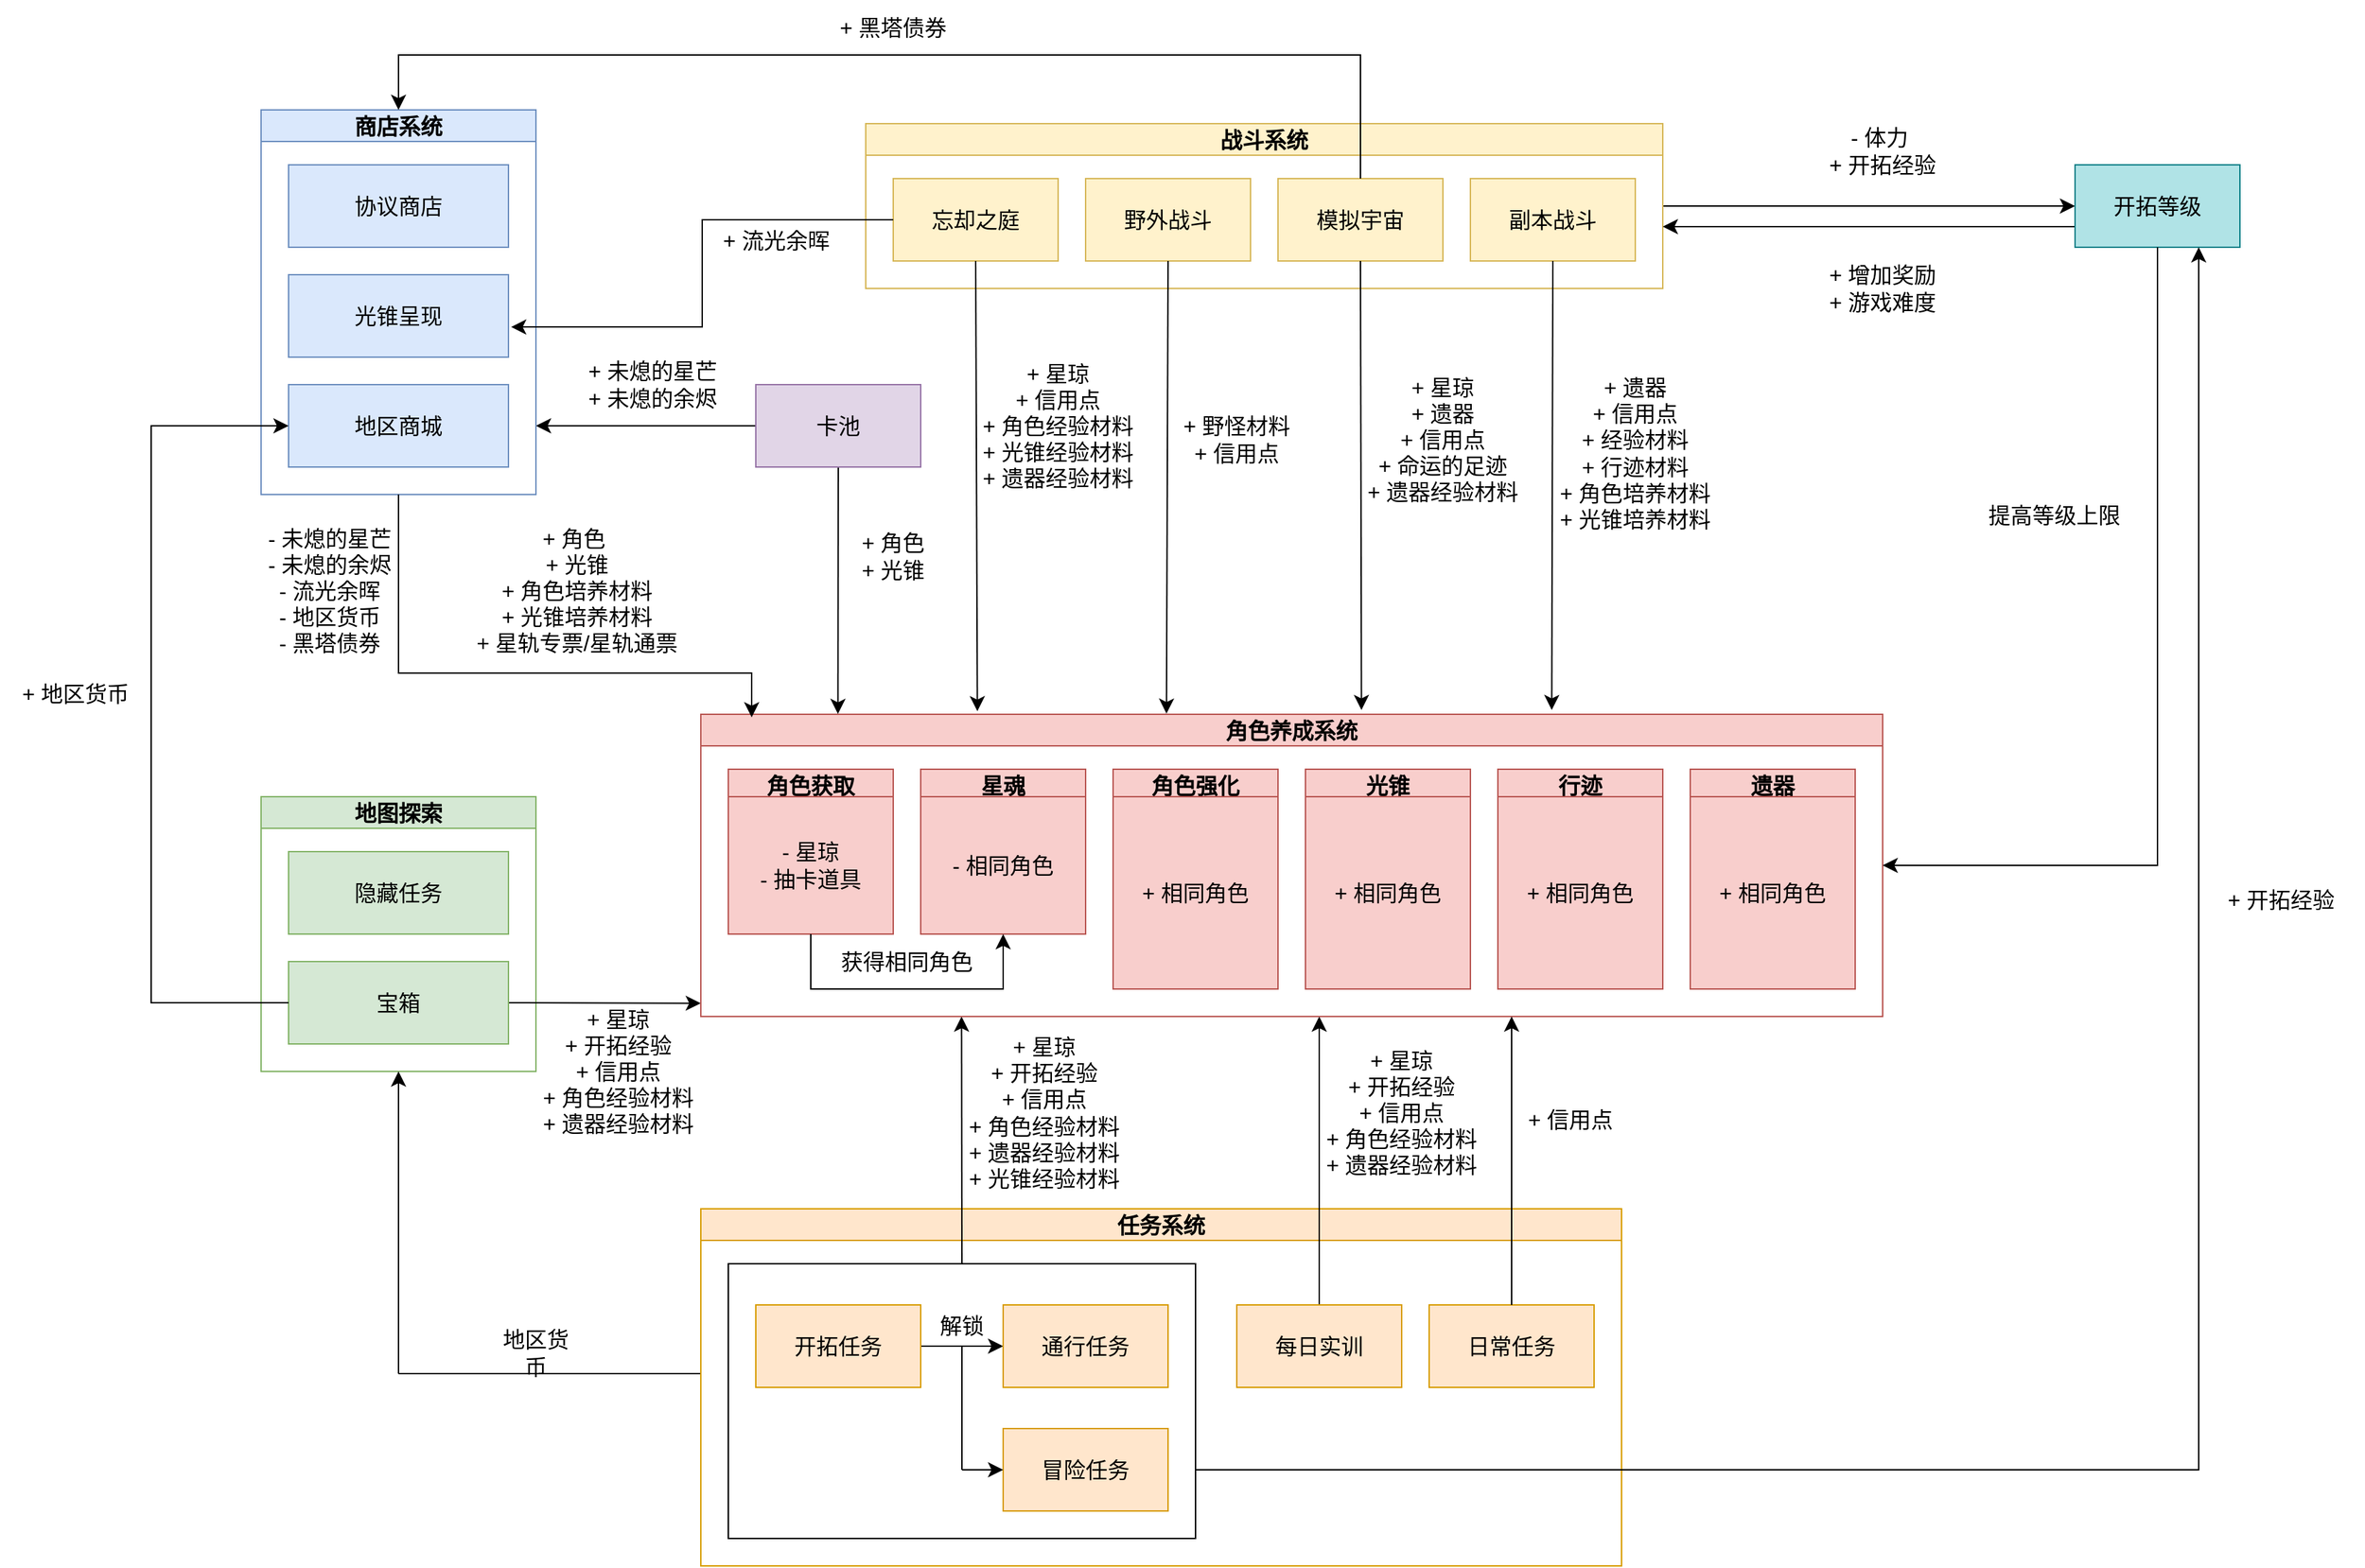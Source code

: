 <mxfile version="21.6.1" type="device">
  <diagram name="第 1 页" id="MhETuVyxjPG7NHYK42NK">
    <mxGraphModel dx="1982" dy="2124" grid="1" gridSize="10" guides="1" tooltips="1" connect="1" arrows="1" fold="1" page="0" pageScale="1" pageWidth="1169" pageHeight="1654" math="0" shadow="0">
      <root>
        <mxCell id="0" />
        <mxCell id="1" parent="0" />
        <mxCell id="vCWMsVKqXc2wzSp4FVHM-1" value="地图探索" style="swimlane;whiteSpace=wrap;html=1;fontSize=16;fillColor=#d5e8d4;strokeColor=#82b366;" vertex="1" parent="1">
          <mxGeometry x="-40" y="140" width="200" height="200" as="geometry" />
        </mxCell>
        <mxCell id="vCWMsVKqXc2wzSp4FVHM-2" value="隐藏任务" style="rounded=0;whiteSpace=wrap;html=1;fontSize=16;fillColor=#d5e8d4;strokeColor=#82b366;" vertex="1" parent="vCWMsVKqXc2wzSp4FVHM-1">
          <mxGeometry x="20" y="40" width="160" height="60" as="geometry" />
        </mxCell>
        <mxCell id="vCWMsVKqXc2wzSp4FVHM-82" style="edgeStyle=none;curved=1;rounded=0;orthogonalLoop=1;jettySize=auto;html=1;exitX=1;exitY=0.5;exitDx=0;exitDy=0;fontSize=12;startSize=8;endSize=8;" edge="1" parent="vCWMsVKqXc2wzSp4FVHM-1" source="vCWMsVKqXc2wzSp4FVHM-3">
          <mxGeometry relative="1" as="geometry">
            <mxPoint x="320" y="150.333" as="targetPoint" />
          </mxGeometry>
        </mxCell>
        <mxCell id="vCWMsVKqXc2wzSp4FVHM-3" value="宝箱" style="rounded=0;whiteSpace=wrap;html=1;fontSize=16;fillColor=#d5e8d4;strokeColor=#82b366;" vertex="1" parent="vCWMsVKqXc2wzSp4FVHM-1">
          <mxGeometry x="20" y="120" width="160" height="60" as="geometry" />
        </mxCell>
        <mxCell id="vCWMsVKqXc2wzSp4FVHM-10" value="+ 地区货币" style="text;html=1;strokeColor=none;fillColor=none;align=center;verticalAlign=middle;whiteSpace=wrap;rounded=0;fontSize=16;" vertex="1" parent="1">
          <mxGeometry x="-230" y="50" width="110" height="30" as="geometry" />
        </mxCell>
        <mxCell id="vCWMsVKqXc2wzSp4FVHM-14" value="" style="endArrow=none;html=1;rounded=0;fontSize=12;startSize=8;endSize=8;curved=1;" edge="1" parent="1">
          <mxGeometry width="50" height="50" relative="1" as="geometry">
            <mxPoint x="60" y="560" as="sourcePoint" />
            <mxPoint x="280" y="560" as="targetPoint" />
          </mxGeometry>
        </mxCell>
        <mxCell id="vCWMsVKqXc2wzSp4FVHM-15" value="任务系统" style="swimlane;whiteSpace=wrap;html=1;fontSize=16;fillColor=#ffe6cc;strokeColor=#d79b00;" vertex="1" parent="1">
          <mxGeometry x="280" y="440" width="670" height="260" as="geometry" />
        </mxCell>
        <mxCell id="vCWMsVKqXc2wzSp4FVHM-73" style="edgeStyle=none;curved=1;rounded=0;orthogonalLoop=1;jettySize=auto;html=1;exitX=0.5;exitY=0;exitDx=0;exitDy=0;fontSize=12;startSize=8;endSize=8;" edge="1" parent="vCWMsVKqXc2wzSp4FVHM-15" source="vCWMsVKqXc2wzSp4FVHM-59">
          <mxGeometry relative="1" as="geometry">
            <mxPoint x="189.714" y="-140" as="targetPoint" />
          </mxGeometry>
        </mxCell>
        <mxCell id="vCWMsVKqXc2wzSp4FVHM-59" value="" style="rounded=0;whiteSpace=wrap;html=1;fontSize=16;" vertex="1" parent="vCWMsVKqXc2wzSp4FVHM-15">
          <mxGeometry x="20" y="40" width="340" height="200" as="geometry" />
        </mxCell>
        <mxCell id="vCWMsVKqXc2wzSp4FVHM-24" style="edgeStyle=none;curved=1;rounded=0;orthogonalLoop=1;jettySize=auto;html=1;exitX=1;exitY=0.5;exitDx=0;exitDy=0;entryX=0;entryY=0.5;entryDx=0;entryDy=0;fontSize=12;startSize=8;endSize=8;" edge="1" parent="vCWMsVKqXc2wzSp4FVHM-15" source="vCWMsVKqXc2wzSp4FVHM-19" target="vCWMsVKqXc2wzSp4FVHM-23">
          <mxGeometry relative="1" as="geometry" />
        </mxCell>
        <mxCell id="vCWMsVKqXc2wzSp4FVHM-19" value="开拓任务" style="rounded=0;whiteSpace=wrap;html=1;fontSize=16;fillColor=#ffe6cc;strokeColor=#d79b00;" vertex="1" parent="vCWMsVKqXc2wzSp4FVHM-15">
          <mxGeometry x="40" y="70" width="120" height="60" as="geometry" />
        </mxCell>
        <mxCell id="vCWMsVKqXc2wzSp4FVHM-23" value="通行任务" style="rounded=0;whiteSpace=wrap;html=1;fontSize=16;fillColor=#ffe6cc;strokeColor=#d79b00;" vertex="1" parent="vCWMsVKqXc2wzSp4FVHM-15">
          <mxGeometry x="220" y="70" width="120" height="60" as="geometry" />
        </mxCell>
        <mxCell id="vCWMsVKqXc2wzSp4FVHM-22" value="冒险任务" style="rounded=0;whiteSpace=wrap;html=1;fontSize=16;fillColor=#ffe6cc;strokeColor=#d79b00;" vertex="1" parent="vCWMsVKqXc2wzSp4FVHM-15">
          <mxGeometry x="220" y="160" width="120" height="60" as="geometry" />
        </mxCell>
        <mxCell id="vCWMsVKqXc2wzSp4FVHM-25" value="解锁" style="text;html=1;strokeColor=none;fillColor=none;align=center;verticalAlign=middle;whiteSpace=wrap;rounded=0;fontSize=16;" vertex="1" parent="vCWMsVKqXc2wzSp4FVHM-15">
          <mxGeometry x="160" y="70" width="60" height="30" as="geometry" />
        </mxCell>
        <mxCell id="vCWMsVKqXc2wzSp4FVHM-70" style="edgeStyle=none;curved=1;rounded=0;orthogonalLoop=1;jettySize=auto;html=1;exitX=0.5;exitY=0;exitDx=0;exitDy=0;fontSize=12;startSize=8;endSize=8;" edge="1" parent="vCWMsVKqXc2wzSp4FVHM-15" source="vCWMsVKqXc2wzSp4FVHM-64">
          <mxGeometry relative="1" as="geometry">
            <mxPoint x="450" y="-140" as="targetPoint" />
          </mxGeometry>
        </mxCell>
        <mxCell id="vCWMsVKqXc2wzSp4FVHM-64" value="每日实训" style="rounded=0;whiteSpace=wrap;html=1;fontSize=16;fillColor=#ffe6cc;strokeColor=#d79b00;" vertex="1" parent="vCWMsVKqXc2wzSp4FVHM-15">
          <mxGeometry x="390" y="70" width="120" height="60" as="geometry" />
        </mxCell>
        <mxCell id="vCWMsVKqXc2wzSp4FVHM-65" value="日常任务" style="rounded=0;whiteSpace=wrap;html=1;fontSize=16;fillColor=#ffe6cc;strokeColor=#d79b00;" vertex="1" parent="vCWMsVKqXc2wzSp4FVHM-15">
          <mxGeometry x="530" y="70" width="120" height="60" as="geometry" />
        </mxCell>
        <mxCell id="vCWMsVKqXc2wzSp4FVHM-16" value="" style="endArrow=classic;html=1;rounded=0;fontSize=12;startSize=8;endSize=8;curved=1;entryX=0.5;entryY=1;entryDx=0;entryDy=0;" edge="1" parent="1" target="vCWMsVKqXc2wzSp4FVHM-1">
          <mxGeometry width="50" height="50" relative="1" as="geometry">
            <mxPoint x="60" y="560" as="sourcePoint" />
            <mxPoint x="400" y="500" as="targetPoint" />
          </mxGeometry>
        </mxCell>
        <mxCell id="vCWMsVKqXc2wzSp4FVHM-26" value="" style="endArrow=none;html=1;rounded=0;fontSize=12;startSize=8;endSize=8;curved=1;entryX=0.5;entryY=1;entryDx=0;entryDy=0;" edge="1" parent="1" target="vCWMsVKqXc2wzSp4FVHM-25">
          <mxGeometry width="50" height="50" relative="1" as="geometry">
            <mxPoint x="470" y="630" as="sourcePoint" />
            <mxPoint x="480" y="520" as="targetPoint" />
          </mxGeometry>
        </mxCell>
        <mxCell id="vCWMsVKqXc2wzSp4FVHM-27" value="" style="endArrow=classic;html=1;rounded=0;fontSize=12;startSize=8;endSize=8;curved=1;entryX=0;entryY=0.5;entryDx=0;entryDy=0;" edge="1" parent="1" target="vCWMsVKqXc2wzSp4FVHM-22">
          <mxGeometry width="50" height="50" relative="1" as="geometry">
            <mxPoint x="470" y="630" as="sourcePoint" />
            <mxPoint x="480" y="520" as="targetPoint" />
          </mxGeometry>
        </mxCell>
        <mxCell id="vCWMsVKqXc2wzSp4FVHM-28" value="地区货币" style="text;html=1;strokeColor=none;fillColor=none;align=center;verticalAlign=middle;whiteSpace=wrap;rounded=0;fontSize=16;" vertex="1" parent="1">
          <mxGeometry x="130" y="530" width="60" height="30" as="geometry" />
        </mxCell>
        <mxCell id="vCWMsVKqXc2wzSp4FVHM-31" value="角色养成系统" style="swimlane;whiteSpace=wrap;html=1;fontSize=16;fillColor=#f8cecc;strokeColor=#b85450;" vertex="1" parent="1">
          <mxGeometry x="280" y="80" width="860" height="220" as="geometry" />
        </mxCell>
        <mxCell id="vCWMsVKqXc2wzSp4FVHM-32" value="角色获取" style="swimlane;whiteSpace=wrap;html=1;fontSize=16;fillColor=#f8cecc;strokeColor=#b85450;" vertex="1" parent="vCWMsVKqXc2wzSp4FVHM-31">
          <mxGeometry x="20" y="40" width="120" height="120" as="geometry" />
        </mxCell>
        <mxCell id="vCWMsVKqXc2wzSp4FVHM-33" value="- 星琼&lt;br&gt;- 抽卡道具" style="text;html=1;strokeColor=#b85450;fillColor=#f8cecc;align=center;verticalAlign=middle;whiteSpace=wrap;rounded=0;fontSize=16;" vertex="1" parent="vCWMsVKqXc2wzSp4FVHM-32">
          <mxGeometry y="20" width="120" height="100" as="geometry" />
        </mxCell>
        <mxCell id="vCWMsVKqXc2wzSp4FVHM-109" style="edgeStyle=none;curved=1;rounded=0;orthogonalLoop=1;jettySize=auto;html=1;exitX=0.5;exitY=1;exitDx=0;exitDy=0;fontSize=12;startSize=8;endSize=8;" edge="1" parent="vCWMsVKqXc2wzSp4FVHM-32" source="vCWMsVKqXc2wzSp4FVHM-33" target="vCWMsVKqXc2wzSp4FVHM-33">
          <mxGeometry relative="1" as="geometry" />
        </mxCell>
        <mxCell id="vCWMsVKqXc2wzSp4FVHM-37" value="星魂" style="swimlane;whiteSpace=wrap;html=1;fontSize=16;fillColor=#f8cecc;strokeColor=#b85450;" vertex="1" parent="vCWMsVKqXc2wzSp4FVHM-31">
          <mxGeometry x="160" y="40" width="120" height="120" as="geometry" />
        </mxCell>
        <mxCell id="vCWMsVKqXc2wzSp4FVHM-38" value="- 相同角色" style="text;html=1;strokeColor=#b85450;fillColor=#f8cecc;align=center;verticalAlign=middle;whiteSpace=wrap;rounded=0;fontSize=16;" vertex="1" parent="vCWMsVKqXc2wzSp4FVHM-37">
          <mxGeometry y="20" width="120" height="100" as="geometry" />
        </mxCell>
        <mxCell id="vCWMsVKqXc2wzSp4FVHM-40" value="角色强化" style="swimlane;whiteSpace=wrap;html=1;fontSize=16;fillColor=#f8cecc;strokeColor=#b85450;" vertex="1" parent="vCWMsVKqXc2wzSp4FVHM-31">
          <mxGeometry x="300" y="40" width="120" height="160" as="geometry" />
        </mxCell>
        <mxCell id="vCWMsVKqXc2wzSp4FVHM-41" value="+ 相同角色" style="text;html=1;strokeColor=#b85450;fillColor=#f8cecc;align=center;verticalAlign=middle;whiteSpace=wrap;rounded=0;fontSize=16;" vertex="1" parent="vCWMsVKqXc2wzSp4FVHM-40">
          <mxGeometry y="20" width="120" height="140" as="geometry" />
        </mxCell>
        <mxCell id="vCWMsVKqXc2wzSp4FVHM-43" value="光锥" style="swimlane;whiteSpace=wrap;html=1;fontSize=16;fillColor=#f8cecc;strokeColor=#b85450;" vertex="1" parent="vCWMsVKqXc2wzSp4FVHM-31">
          <mxGeometry x="440" y="40" width="120" height="160" as="geometry" />
        </mxCell>
        <mxCell id="vCWMsVKqXc2wzSp4FVHM-44" value="+ 相同角色" style="text;html=1;strokeColor=#b85450;fillColor=#f8cecc;align=center;verticalAlign=middle;whiteSpace=wrap;rounded=0;fontSize=16;" vertex="1" parent="vCWMsVKqXc2wzSp4FVHM-43">
          <mxGeometry y="20" width="120" height="140" as="geometry" />
        </mxCell>
        <mxCell id="vCWMsVKqXc2wzSp4FVHM-47" value="遗器" style="swimlane;whiteSpace=wrap;html=1;fontSize=16;fillColor=#f8cecc;strokeColor=#b85450;" vertex="1" parent="vCWMsVKqXc2wzSp4FVHM-31">
          <mxGeometry x="720" y="40" width="120" height="160" as="geometry" />
        </mxCell>
        <mxCell id="vCWMsVKqXc2wzSp4FVHM-48" value="+ 相同角色" style="text;html=1;strokeColor=#b85450;fillColor=#f8cecc;align=center;verticalAlign=middle;whiteSpace=wrap;rounded=0;fontSize=16;" vertex="1" parent="vCWMsVKqXc2wzSp4FVHM-47">
          <mxGeometry y="20" width="120" height="140" as="geometry" />
        </mxCell>
        <mxCell id="vCWMsVKqXc2wzSp4FVHM-111" value="" style="edgeStyle=elbowEdgeStyle;elbow=vertical;endArrow=classic;html=1;curved=0;rounded=0;endSize=8;startSize=8;fontSize=12;entryX=0.5;entryY=1;entryDx=0;entryDy=0;exitX=0.5;exitY=1;exitDx=0;exitDy=0;" edge="1" parent="vCWMsVKqXc2wzSp4FVHM-31" source="vCWMsVKqXc2wzSp4FVHM-33" target="vCWMsVKqXc2wzSp4FVHM-38">
          <mxGeometry width="50" height="50" relative="1" as="geometry">
            <mxPoint x="230" y="100" as="sourcePoint" />
            <mxPoint x="280" y="50" as="targetPoint" />
            <Array as="points">
              <mxPoint x="160" y="200" />
            </Array>
          </mxGeometry>
        </mxCell>
        <mxCell id="vCWMsVKqXc2wzSp4FVHM-112" value="获得相同角色" style="text;html=1;strokeColor=none;fillColor=none;align=center;verticalAlign=middle;whiteSpace=wrap;rounded=0;fontSize=16;" vertex="1" parent="vCWMsVKqXc2wzSp4FVHM-31">
          <mxGeometry x="90" y="160" width="120" height="40" as="geometry" />
        </mxCell>
        <mxCell id="vCWMsVKqXc2wzSp4FVHM-45" value="行迹" style="swimlane;whiteSpace=wrap;html=1;fontSize=16;fillColor=#f8cecc;strokeColor=#b85450;" vertex="1" parent="1">
          <mxGeometry x="860" y="120" width="120" height="160" as="geometry" />
        </mxCell>
        <mxCell id="vCWMsVKqXc2wzSp4FVHM-46" value="+ 相同角色" style="text;html=1;strokeColor=#b85450;fillColor=#f8cecc;align=center;verticalAlign=middle;whiteSpace=wrap;rounded=0;fontSize=16;" vertex="1" parent="vCWMsVKqXc2wzSp4FVHM-45">
          <mxGeometry y="20" width="120" height="140" as="geometry" />
        </mxCell>
        <mxCell id="vCWMsVKqXc2wzSp4FVHM-133" style="edgeStyle=none;curved=1;rounded=0;orthogonalLoop=1;jettySize=auto;html=1;exitX=1;exitY=0.5;exitDx=0;exitDy=0;entryX=0;entryY=0.5;entryDx=0;entryDy=0;fontSize=12;startSize=8;endSize=8;" edge="1" parent="1" source="vCWMsVKqXc2wzSp4FVHM-49" target="vCWMsVKqXc2wzSp4FVHM-57">
          <mxGeometry relative="1" as="geometry" />
        </mxCell>
        <mxCell id="vCWMsVKqXc2wzSp4FVHM-49" value="战斗系统" style="swimlane;whiteSpace=wrap;html=1;fontSize=16;fillColor=#fff2cc;strokeColor=#d6b656;" vertex="1" parent="1">
          <mxGeometry x="400" y="-350" width="580" height="120" as="geometry" />
        </mxCell>
        <mxCell id="vCWMsVKqXc2wzSp4FVHM-51" value="忘却之庭" style="rounded=0;whiteSpace=wrap;html=1;fontSize=16;fillColor=#fff2cc;strokeColor=#d6b656;" vertex="1" parent="vCWMsVKqXc2wzSp4FVHM-49">
          <mxGeometry x="20" y="40" width="120" height="60" as="geometry" />
        </mxCell>
        <mxCell id="vCWMsVKqXc2wzSp4FVHM-52" value="野外战斗" style="rounded=0;whiteSpace=wrap;html=1;fontSize=16;fillColor=#fff2cc;strokeColor=#d6b656;" vertex="1" parent="vCWMsVKqXc2wzSp4FVHM-49">
          <mxGeometry x="160" y="40" width="120" height="60" as="geometry" />
        </mxCell>
        <mxCell id="vCWMsVKqXc2wzSp4FVHM-53" value="模拟宇宙" style="rounded=0;whiteSpace=wrap;html=1;fontSize=16;fillColor=#fff2cc;strokeColor=#d6b656;" vertex="1" parent="vCWMsVKqXc2wzSp4FVHM-49">
          <mxGeometry x="300" y="40" width="120" height="60" as="geometry" />
        </mxCell>
        <mxCell id="vCWMsVKqXc2wzSp4FVHM-54" value="副本战斗" style="rounded=0;whiteSpace=wrap;html=1;fontSize=16;fillColor=#fff2cc;strokeColor=#d6b656;" vertex="1" parent="vCWMsVKqXc2wzSp4FVHM-49">
          <mxGeometry x="440" y="40" width="120" height="60" as="geometry" />
        </mxCell>
        <mxCell id="vCWMsVKqXc2wzSp4FVHM-61" style="edgeStyle=none;curved=1;rounded=0;orthogonalLoop=1;jettySize=auto;html=1;exitX=0;exitY=0.75;exitDx=0;exitDy=0;fontSize=12;startSize=8;endSize=8;" edge="1" parent="1" source="vCWMsVKqXc2wzSp4FVHM-57">
          <mxGeometry relative="1" as="geometry">
            <mxPoint x="980" y="-275" as="targetPoint" />
          </mxGeometry>
        </mxCell>
        <mxCell id="vCWMsVKqXc2wzSp4FVHM-57" value="开拓等级" style="rounded=0;whiteSpace=wrap;html=1;fontSize=16;fillColor=#b0e3e6;strokeColor=#0e8088;" vertex="1" parent="1">
          <mxGeometry x="1280" y="-320" width="120" height="60" as="geometry" />
        </mxCell>
        <mxCell id="vCWMsVKqXc2wzSp4FVHM-58" value="" style="edgeStyle=segmentEdgeStyle;endArrow=classic;html=1;curved=0;rounded=0;endSize=8;startSize=8;fontSize=12;entryX=0.75;entryY=1;entryDx=0;entryDy=0;exitX=1;exitY=0.75;exitDx=0;exitDy=0;" edge="1" parent="1" source="vCWMsVKqXc2wzSp4FVHM-59" target="vCWMsVKqXc2wzSp4FVHM-57">
          <mxGeometry width="50" height="50" relative="1" as="geometry">
            <mxPoint x="990" y="230" as="sourcePoint" />
            <mxPoint x="1040" y="180" as="targetPoint" />
          </mxGeometry>
        </mxCell>
        <mxCell id="vCWMsVKqXc2wzSp4FVHM-60" value="+ 开拓经验" style="text;html=1;strokeColor=none;fillColor=none;align=center;verticalAlign=middle;whiteSpace=wrap;rounded=0;fontSize=16;" vertex="1" parent="1">
          <mxGeometry x="1370" y="200" width="120" height="30" as="geometry" />
        </mxCell>
        <mxCell id="vCWMsVKqXc2wzSp4FVHM-62" value="+ 增加奖励&lt;br&gt;+ 游戏难度" style="text;html=1;strokeColor=none;fillColor=none;align=center;verticalAlign=middle;whiteSpace=wrap;rounded=0;fontSize=16;" vertex="1" parent="1">
          <mxGeometry x="1080" y="-260" width="120" height="60" as="geometry" />
        </mxCell>
        <mxCell id="vCWMsVKqXc2wzSp4FVHM-67" style="edgeStyle=none;curved=1;rounded=0;orthogonalLoop=1;jettySize=auto;html=1;exitX=0.5;exitY=0;exitDx=0;exitDy=0;fontSize=12;startSize=8;endSize=8;" edge="1" parent="1" source="vCWMsVKqXc2wzSp4FVHM-65">
          <mxGeometry relative="1" as="geometry">
            <mxPoint x="870" y="300" as="targetPoint" />
          </mxGeometry>
        </mxCell>
        <mxCell id="vCWMsVKqXc2wzSp4FVHM-69" value="+ 信用点" style="text;html=1;strokeColor=none;fillColor=none;align=left;verticalAlign=middle;whiteSpace=wrap;rounded=0;fontSize=16;" vertex="1" parent="1">
          <mxGeometry x="880" y="360" width="90" height="30" as="geometry" />
        </mxCell>
        <mxCell id="vCWMsVKqXc2wzSp4FVHM-71" value="+ 星琼&lt;br&gt;+ 开拓经验&lt;br&gt;+ 信用点&lt;br&gt;+ 角色经验材料&lt;br&gt;+ 遗器经验材料" style="text;html=1;strokeColor=none;fillColor=none;align=center;verticalAlign=middle;whiteSpace=wrap;rounded=0;fontSize=16;" vertex="1" parent="1">
          <mxGeometry x="730" y="300" width="120" height="140" as="geometry" />
        </mxCell>
        <mxCell id="vCWMsVKqXc2wzSp4FVHM-74" value="+ 星琼&lt;br&gt;+ 开拓经验&lt;br&gt;+ 信用点&lt;br&gt;+ 角色经验材料&lt;br&gt;+ 遗器经验材料&lt;br&gt;+ 光锥经验材料" style="text;html=1;strokeColor=none;fillColor=none;align=center;verticalAlign=middle;whiteSpace=wrap;rounded=0;fontSize=16;" vertex="1" parent="1">
          <mxGeometry x="470" y="300" width="120" height="140" as="geometry" />
        </mxCell>
        <mxCell id="vCWMsVKqXc2wzSp4FVHM-83" value="+ 星琼&lt;br&gt;+ 开拓经验&lt;br&gt;+ 信用点&lt;br&gt;+ 角色经验材料&lt;br&gt;+ 遗器经验材料" style="text;html=1;strokeColor=none;fillColor=none;align=center;verticalAlign=middle;whiteSpace=wrap;rounded=0;fontSize=16;" vertex="1" parent="1">
          <mxGeometry x="160" y="270" width="120" height="140" as="geometry" />
        </mxCell>
        <mxCell id="vCWMsVKqXc2wzSp4FVHM-87" style="edgeStyle=none;curved=1;rounded=0;orthogonalLoop=1;jettySize=auto;html=1;exitX=0.5;exitY=1;exitDx=0;exitDy=0;entryX=0.234;entryY=-0.01;entryDx=0;entryDy=0;entryPerimeter=0;fontSize=12;startSize=8;endSize=8;" edge="1" parent="1" source="vCWMsVKqXc2wzSp4FVHM-51" target="vCWMsVKqXc2wzSp4FVHM-31">
          <mxGeometry relative="1" as="geometry" />
        </mxCell>
        <mxCell id="vCWMsVKqXc2wzSp4FVHM-90" style="edgeStyle=none;curved=1;rounded=0;orthogonalLoop=1;jettySize=auto;html=1;exitX=0.5;exitY=1;exitDx=0;exitDy=0;entryX=0.116;entryY=-0.001;entryDx=0;entryDy=0;entryPerimeter=0;fontSize=12;startSize=8;endSize=8;" edge="1" parent="1" target="vCWMsVKqXc2wzSp4FVHM-31">
          <mxGeometry relative="1" as="geometry">
            <mxPoint x="380" y="-100.0" as="sourcePoint" />
          </mxGeometry>
        </mxCell>
        <mxCell id="vCWMsVKqXc2wzSp4FVHM-93" style="edgeStyle=none;curved=1;rounded=0;orthogonalLoop=1;jettySize=auto;html=1;exitX=0;exitY=0.5;exitDx=0;exitDy=0;fontSize=12;startSize=8;endSize=8;" edge="1" parent="1">
          <mxGeometry relative="1" as="geometry">
            <mxPoint x="320" y="-130.0" as="sourcePoint" />
            <mxPoint x="160" y="-130" as="targetPoint" />
          </mxGeometry>
        </mxCell>
        <mxCell id="vCWMsVKqXc2wzSp4FVHM-91" value="+ 角色&lt;br&gt;+ 光锥" style="text;html=1;strokeColor=none;fillColor=none;align=center;verticalAlign=middle;whiteSpace=wrap;rounded=0;fontSize=16;" vertex="1" parent="1">
          <mxGeometry x="380" y="-70" width="80" height="70" as="geometry" />
        </mxCell>
        <mxCell id="vCWMsVKqXc2wzSp4FVHM-92" value="商店系统" style="swimlane;whiteSpace=wrap;html=1;fontSize=16;fillColor=#dae8fc;strokeColor=#6c8ebf;" vertex="1" parent="1">
          <mxGeometry x="-40" y="-360" width="200" height="280" as="geometry" />
        </mxCell>
        <mxCell id="vCWMsVKqXc2wzSp4FVHM-4" value="地区商城" style="rounded=0;whiteSpace=wrap;html=1;fontSize=16;fillColor=#dae8fc;strokeColor=#6c8ebf;" vertex="1" parent="vCWMsVKqXc2wzSp4FVHM-92">
          <mxGeometry x="20" y="200" width="160" height="60" as="geometry" />
        </mxCell>
        <mxCell id="vCWMsVKqXc2wzSp4FVHM-97" value="协议商店" style="rounded=0;whiteSpace=wrap;html=1;fontSize=16;fillColor=#dae8fc;strokeColor=#6c8ebf;" vertex="1" parent="vCWMsVKqXc2wzSp4FVHM-92">
          <mxGeometry x="20" y="40" width="160" height="60" as="geometry" />
        </mxCell>
        <mxCell id="vCWMsVKqXc2wzSp4FVHM-99" value="光锥呈现" style="rounded=0;whiteSpace=wrap;html=1;fontSize=16;fillColor=#dae8fc;strokeColor=#6c8ebf;" vertex="1" parent="vCWMsVKqXc2wzSp4FVHM-92">
          <mxGeometry x="20" y="120" width="160" height="60" as="geometry" />
        </mxCell>
        <mxCell id="vCWMsVKqXc2wzSp4FVHM-94" value="+ 未熄的星芒&lt;br&gt;+ 未熄的余烬" style="text;html=1;strokeColor=none;fillColor=none;align=center;verticalAlign=middle;whiteSpace=wrap;rounded=0;fontSize=16;" vertex="1" parent="1">
          <mxGeometry x="190" y="-190" width="110" height="60" as="geometry" />
        </mxCell>
        <mxCell id="vCWMsVKqXc2wzSp4FVHM-107" value="" style="edgeStyle=elbowEdgeStyle;elbow=horizontal;endArrow=classic;html=1;curved=0;rounded=0;endSize=8;startSize=8;fontSize=12;entryX=1.012;entryY=0.634;entryDx=0;entryDy=0;entryPerimeter=0;exitX=0;exitY=0.5;exitDx=0;exitDy=0;" edge="1" parent="1" source="vCWMsVKqXc2wzSp4FVHM-51" target="vCWMsVKqXc2wzSp4FVHM-99">
          <mxGeometry width="50" height="50" relative="1" as="geometry">
            <mxPoint x="110" y="-280" as="sourcePoint" />
            <mxPoint x="160" y="-330" as="targetPoint" />
          </mxGeometry>
        </mxCell>
        <mxCell id="vCWMsVKqXc2wzSp4FVHM-108" value="+ 流光余晖" style="text;html=1;strokeColor=none;fillColor=none;align=center;verticalAlign=middle;whiteSpace=wrap;rounded=0;fontSize=16;" vertex="1" parent="1">
          <mxGeometry x="290" y="-280" width="90" height="30" as="geometry" />
        </mxCell>
        <mxCell id="vCWMsVKqXc2wzSp4FVHM-113" value="" style="edgeStyle=elbowEdgeStyle;elbow=vertical;endArrow=classic;html=1;curved=0;rounded=0;endSize=8;startSize=8;fontSize=12;entryX=0.043;entryY=0.01;entryDx=0;entryDy=0;entryPerimeter=0;exitX=0.5;exitY=1;exitDx=0;exitDy=0;" edge="1" parent="1" source="vCWMsVKqXc2wzSp4FVHM-92" target="vCWMsVKqXc2wzSp4FVHM-31">
          <mxGeometry width="50" height="50" relative="1" as="geometry">
            <mxPoint x="410" y="10" as="sourcePoint" />
            <mxPoint x="460" y="-40" as="targetPoint" />
            <Array as="points">
              <mxPoint x="190" y="50" />
            </Array>
          </mxGeometry>
        </mxCell>
        <mxCell id="vCWMsVKqXc2wzSp4FVHM-114" value="- 未熄的星芒&lt;br style=&quot;border-color: var(--border-color);&quot;&gt;- 未熄的余烬&lt;br&gt;- 流光余晖&lt;br&gt;- 地区货币&lt;br&gt;- 黑塔债券" style="text;html=1;strokeColor=none;fillColor=none;align=center;verticalAlign=middle;whiteSpace=wrap;rounded=0;fontSize=16;" vertex="1" parent="1">
          <mxGeometry x="-80" y="-70" width="180" height="120" as="geometry" />
        </mxCell>
        <mxCell id="vCWMsVKqXc2wzSp4FVHM-115" value="" style="edgeStyle=elbowEdgeStyle;elbow=horizontal;endArrow=classic;html=1;curved=0;rounded=0;endSize=8;startSize=8;fontSize=12;entryX=0;entryY=0.5;entryDx=0;entryDy=0;exitX=0;exitY=0.5;exitDx=0;exitDy=0;" edge="1" parent="1" source="vCWMsVKqXc2wzSp4FVHM-3" target="vCWMsVKqXc2wzSp4FVHM-4">
          <mxGeometry width="50" height="50" relative="1" as="geometry">
            <mxPoint x="110" y="10" as="sourcePoint" />
            <mxPoint x="160" y="-40" as="targetPoint" />
            <Array as="points">
              <mxPoint x="-120" y="80" />
            </Array>
          </mxGeometry>
        </mxCell>
        <mxCell id="vCWMsVKqXc2wzSp4FVHM-117" value="+ 角色&amp;nbsp;&lt;br&gt;+ 光锥&lt;br&gt;+ 角色培养材料&lt;br&gt;+ 光锥培养材料&lt;br&gt;+ 星轨专票/星轨通票" style="text;html=1;strokeColor=none;fillColor=none;align=center;verticalAlign=middle;whiteSpace=wrap;rounded=0;fontSize=16;" vertex="1" parent="1">
          <mxGeometry x="60" y="-70" width="260" height="120" as="geometry" />
        </mxCell>
        <mxCell id="vCWMsVKqXc2wzSp4FVHM-118" style="edgeStyle=none;curved=1;rounded=0;orthogonalLoop=1;jettySize=auto;html=1;exitX=0.5;exitY=1;exitDx=0;exitDy=0;entryX=0.72;entryY=-0.014;entryDx=0;entryDy=0;entryPerimeter=0;fontSize=12;startSize=8;endSize=8;" edge="1" parent="1" source="vCWMsVKqXc2wzSp4FVHM-54" target="vCWMsVKqXc2wzSp4FVHM-31">
          <mxGeometry relative="1" as="geometry" />
        </mxCell>
        <mxCell id="vCWMsVKqXc2wzSp4FVHM-119" style="edgeStyle=none;curved=1;rounded=0;orthogonalLoop=1;jettySize=auto;html=1;exitX=0.5;exitY=1;exitDx=0;exitDy=0;entryX=0.559;entryY=-0.014;entryDx=0;entryDy=0;entryPerimeter=0;fontSize=12;startSize=8;endSize=8;" edge="1" parent="1" source="vCWMsVKqXc2wzSp4FVHM-53" target="vCWMsVKqXc2wzSp4FVHM-31">
          <mxGeometry relative="1" as="geometry" />
        </mxCell>
        <mxCell id="vCWMsVKqXc2wzSp4FVHM-120" style="edgeStyle=none;curved=1;rounded=0;orthogonalLoop=1;jettySize=auto;html=1;exitX=0.5;exitY=1;exitDx=0;exitDy=0;entryX=0.394;entryY=-0.002;entryDx=0;entryDy=0;entryPerimeter=0;fontSize=12;startSize=8;endSize=8;" edge="1" parent="1" source="vCWMsVKqXc2wzSp4FVHM-52" target="vCWMsVKqXc2wzSp4FVHM-31">
          <mxGeometry relative="1" as="geometry" />
        </mxCell>
        <mxCell id="vCWMsVKqXc2wzSp4FVHM-121" value="+ 星琼&lt;br&gt;+ 信用点&lt;br&gt;+ 角色经验材料&lt;br&gt;+ 光锥经验材料&lt;br&gt;+ 遗器经验材料" style="text;html=1;strokeColor=none;fillColor=none;align=center;verticalAlign=middle;whiteSpace=wrap;rounded=0;fontSize=16;" vertex="1" parent="1">
          <mxGeometry x="480" y="-200" width="120" height="140" as="geometry" />
        </mxCell>
        <mxCell id="vCWMsVKqXc2wzSp4FVHM-122" value="+ 野怪材料&lt;br&gt;+ 信用点" style="text;html=1;strokeColor=none;fillColor=none;align=center;verticalAlign=middle;whiteSpace=wrap;rounded=0;fontSize=16;" vertex="1" parent="1">
          <mxGeometry x="620" y="-190" width="100" height="140" as="geometry" />
        </mxCell>
        <mxCell id="vCWMsVKqXc2wzSp4FVHM-123" value="+ 星琼&lt;br&gt;+ 遗器&lt;br&gt;+ 信用点&lt;br&gt;+ 命运的足迹&lt;br&gt;+ 遗器经验材料" style="text;html=1;strokeColor=none;fillColor=none;align=center;verticalAlign=middle;whiteSpace=wrap;rounded=0;fontSize=16;" vertex="1" parent="1">
          <mxGeometry x="760" y="-190" width="120" height="140" as="geometry" />
        </mxCell>
        <mxCell id="vCWMsVKqXc2wzSp4FVHM-124" value="" style="edgeStyle=elbowEdgeStyle;elbow=vertical;endArrow=classic;html=1;curved=0;rounded=0;endSize=8;startSize=8;fontSize=12;entryX=0.5;entryY=0;entryDx=0;entryDy=0;exitX=0.5;exitY=0;exitDx=0;exitDy=0;" edge="1" parent="1" source="vCWMsVKqXc2wzSp4FVHM-53" target="vCWMsVKqXc2wzSp4FVHM-92">
          <mxGeometry width="50" height="50" relative="1" as="geometry">
            <mxPoint x="480" y="-60" as="sourcePoint" />
            <mxPoint x="530" y="-110" as="targetPoint" />
            <Array as="points">
              <mxPoint x="410" y="-400" />
            </Array>
          </mxGeometry>
        </mxCell>
        <mxCell id="vCWMsVKqXc2wzSp4FVHM-131" value="+ 遗器&lt;br&gt;+ 信用点&lt;br&gt;+ 经验材料&lt;br&gt;+ 行迹材料&lt;br&gt;+ 角色培养材料&lt;br&gt;+ 光锥培养材料" style="text;html=1;strokeColor=none;fillColor=none;align=center;verticalAlign=middle;whiteSpace=wrap;rounded=0;fontSize=16;" vertex="1" parent="1">
          <mxGeometry x="900" y="-180" width="120" height="140" as="geometry" />
        </mxCell>
        <mxCell id="vCWMsVKqXc2wzSp4FVHM-132" value="卡池" style="rounded=0;whiteSpace=wrap;html=1;fontSize=16;fillColor=#e1d5e7;strokeColor=#9673a6;" vertex="1" parent="1">
          <mxGeometry x="320" y="-160" width="120" height="60" as="geometry" />
        </mxCell>
        <mxCell id="vCWMsVKqXc2wzSp4FVHM-134" value="- 体力&amp;nbsp;&lt;br&gt;+ 开拓经验" style="text;html=1;strokeColor=none;fillColor=none;align=center;verticalAlign=middle;whiteSpace=wrap;rounded=0;fontSize=16;" vertex="1" parent="1">
          <mxGeometry x="1080" y="-360" width="120" height="60" as="geometry" />
        </mxCell>
        <mxCell id="vCWMsVKqXc2wzSp4FVHM-135" value="+ 黑塔债券" style="text;html=1;strokeColor=none;fillColor=none;align=center;verticalAlign=middle;whiteSpace=wrap;rounded=0;fontSize=16;" vertex="1" parent="1">
          <mxGeometry x="360" y="-440" width="120" height="40" as="geometry" />
        </mxCell>
        <mxCell id="vCWMsVKqXc2wzSp4FVHM-136" value="" style="edgeStyle=elbowEdgeStyle;elbow=horizontal;endArrow=classic;html=1;curved=0;rounded=0;endSize=8;startSize=8;fontSize=12;entryX=1;entryY=0.5;entryDx=0;entryDy=0;exitX=0.5;exitY=1;exitDx=0;exitDy=0;" edge="1" parent="1" source="vCWMsVKqXc2wzSp4FVHM-57" target="vCWMsVKqXc2wzSp4FVHM-31">
          <mxGeometry width="50" height="50" relative="1" as="geometry">
            <mxPoint x="880" y="-70" as="sourcePoint" />
            <mxPoint x="930" y="-120" as="targetPoint" />
            <Array as="points">
              <mxPoint x="1340" y="190" />
            </Array>
          </mxGeometry>
        </mxCell>
        <mxCell id="vCWMsVKqXc2wzSp4FVHM-137" value="提高等级上限" style="text;html=1;strokeColor=none;fillColor=none;align=center;verticalAlign=middle;whiteSpace=wrap;rounded=0;fontSize=16;" vertex="1" parent="1">
          <mxGeometry x="1210" y="-80" width="110" height="30" as="geometry" />
        </mxCell>
      </root>
    </mxGraphModel>
  </diagram>
</mxfile>
